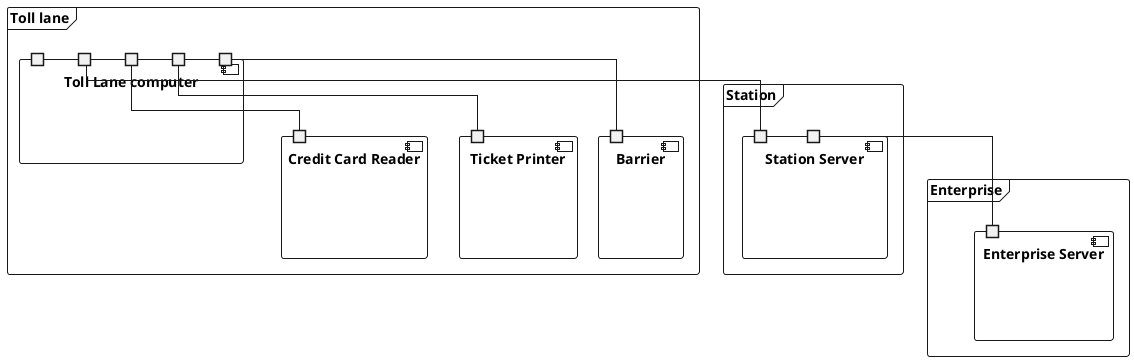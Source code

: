 @startuml
skinparam Monochrome true
skinparam Handwritten false
skinparam Linetype ortho

frame "Station" {
    component "Station Server" as ss {
        port " " as SSTL
        port " " as SSES
    }
}

frame "Enterprise" {
    component "Enterprise Server" as es {
        port " " as ESSS
    }
}

frame "Toll lane" {
    ' component "Touchscreen" as ts {
    '     port " " as TSTL
    ' }

    component "Toll Lane computer" as tl {
        port " " as TLTS
        port " " as TLCRR
        port " " as TLTP
        port " " as TLB
        port " " as TLSS
        
    }

    component "Credit Card Reader" as ccr {
        
        port " " as CRRTL
    }
    component "Ticket Printer" as tp {
        port " " as TPTL

    }
    component "Barrier" as b {
        port " " as BTL
    }
}

' TLTS -- TSTL 
TLCRR -- CRRTL
TLTP -- TPTL
TLB -- BTL
TLSS -- SSTL
SSES -- ESSS

@enduml